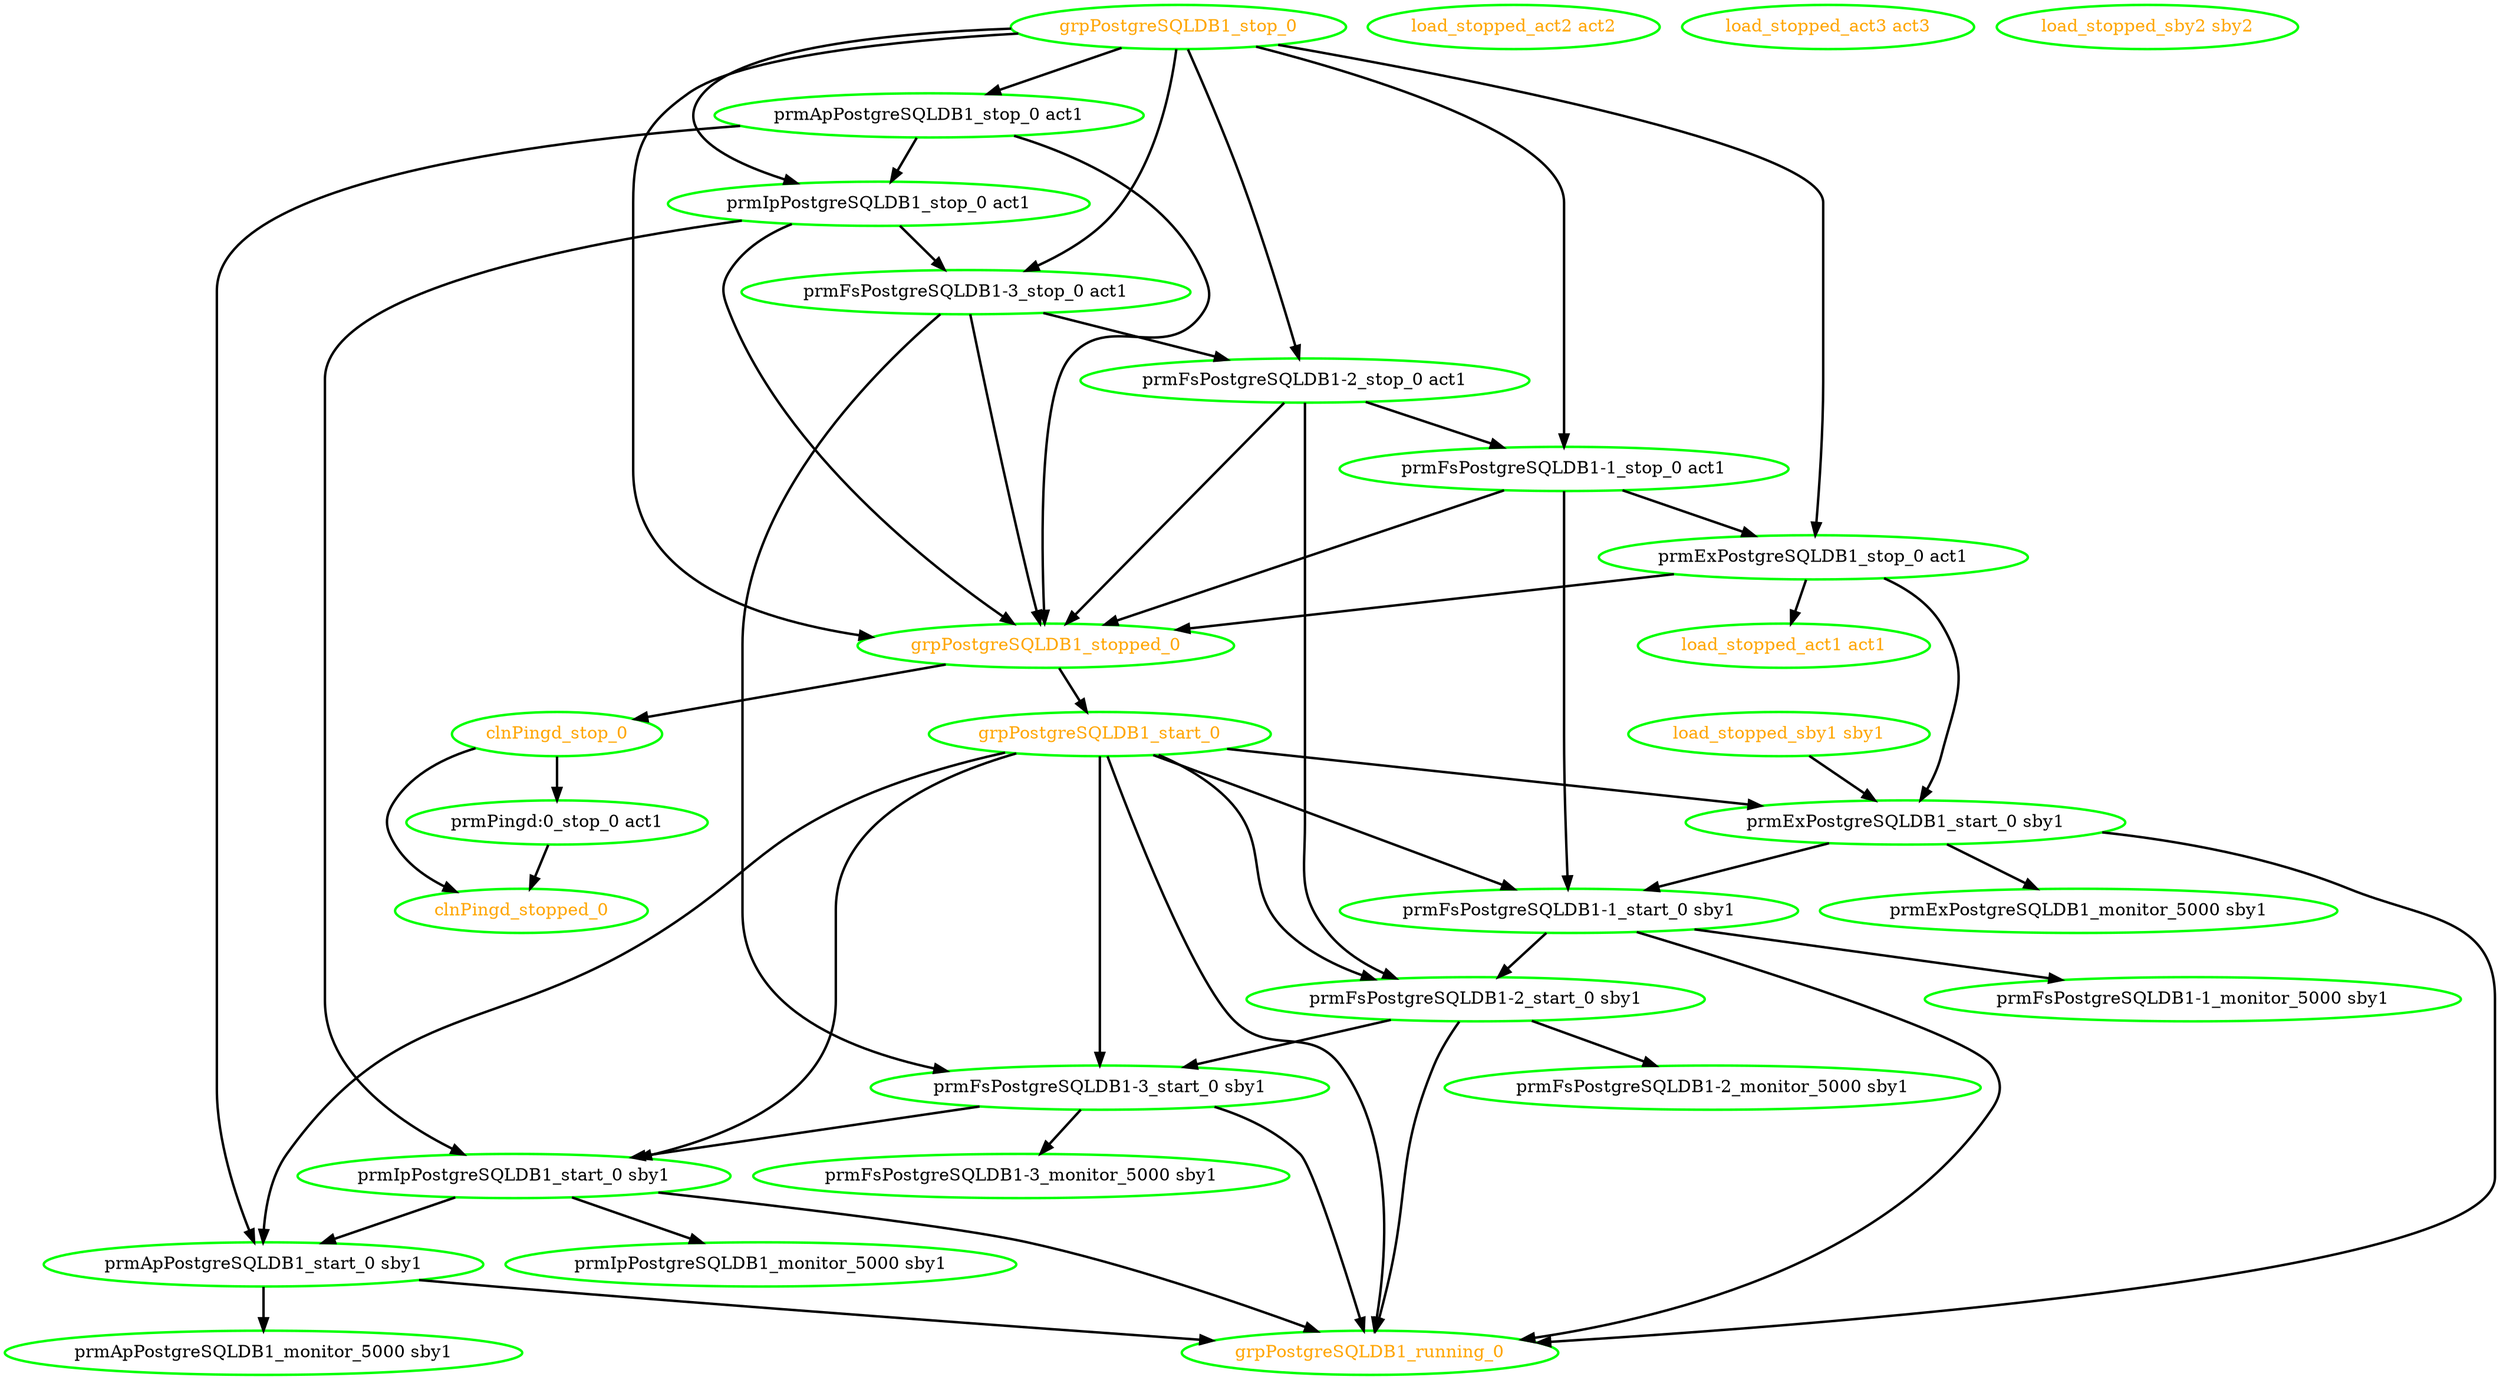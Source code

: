  digraph "g" {
"clnPingd_stop_0" -> "clnPingd_stopped_0" [ style = bold]
"clnPingd_stop_0" -> "prmPingd:0_stop_0 act1" [ style = bold]
"clnPingd_stop_0" [ style=bold color="green" fontcolor="orange"]
"clnPingd_stopped_0" [ style=bold color="green" fontcolor="orange"]
"grpPostgreSQLDB1_running_0" [ style=bold color="green" fontcolor="orange"]
"grpPostgreSQLDB1_start_0" -> "grpPostgreSQLDB1_running_0" [ style = bold]
"grpPostgreSQLDB1_start_0" -> "prmApPostgreSQLDB1_start_0 sby1" [ style = bold]
"grpPostgreSQLDB1_start_0" -> "prmExPostgreSQLDB1_start_0 sby1" [ style = bold]
"grpPostgreSQLDB1_start_0" -> "prmFsPostgreSQLDB1-1_start_0 sby1" [ style = bold]
"grpPostgreSQLDB1_start_0" -> "prmFsPostgreSQLDB1-2_start_0 sby1" [ style = bold]
"grpPostgreSQLDB1_start_0" -> "prmFsPostgreSQLDB1-3_start_0 sby1" [ style = bold]
"grpPostgreSQLDB1_start_0" -> "prmIpPostgreSQLDB1_start_0 sby1" [ style = bold]
"grpPostgreSQLDB1_start_0" [ style=bold color="green" fontcolor="orange"]
"grpPostgreSQLDB1_stop_0" -> "grpPostgreSQLDB1_stopped_0" [ style = bold]
"grpPostgreSQLDB1_stop_0" -> "prmApPostgreSQLDB1_stop_0 act1" [ style = bold]
"grpPostgreSQLDB1_stop_0" -> "prmExPostgreSQLDB1_stop_0 act1" [ style = bold]
"grpPostgreSQLDB1_stop_0" -> "prmFsPostgreSQLDB1-1_stop_0 act1" [ style = bold]
"grpPostgreSQLDB1_stop_0" -> "prmFsPostgreSQLDB1-2_stop_0 act1" [ style = bold]
"grpPostgreSQLDB1_stop_0" -> "prmFsPostgreSQLDB1-3_stop_0 act1" [ style = bold]
"grpPostgreSQLDB1_stop_0" -> "prmIpPostgreSQLDB1_stop_0 act1" [ style = bold]
"grpPostgreSQLDB1_stop_0" [ style=bold color="green" fontcolor="orange"]
"grpPostgreSQLDB1_stopped_0" -> "clnPingd_stop_0" [ style = bold]
"grpPostgreSQLDB1_stopped_0" -> "grpPostgreSQLDB1_start_0" [ style = bold]
"grpPostgreSQLDB1_stopped_0" [ style=bold color="green" fontcolor="orange"]
"load_stopped_act1 act1" [ style=bold color="green" fontcolor="orange"]
"load_stopped_act2 act2" [ style=bold color="green" fontcolor="orange"]
"load_stopped_act3 act3" [ style=bold color="green" fontcolor="orange"]
"load_stopped_sby1 sby1" -> "prmExPostgreSQLDB1_start_0 sby1" [ style = bold]
"load_stopped_sby1 sby1" [ style=bold color="green" fontcolor="orange"]
"load_stopped_sby2 sby2" [ style=bold color="green" fontcolor="orange"]
"prmApPostgreSQLDB1_monitor_5000 sby1" [ style=bold color="green" fontcolor="black"]
"prmApPostgreSQLDB1_start_0 sby1" -> "grpPostgreSQLDB1_running_0" [ style = bold]
"prmApPostgreSQLDB1_start_0 sby1" -> "prmApPostgreSQLDB1_monitor_5000 sby1" [ style = bold]
"prmApPostgreSQLDB1_start_0 sby1" [ style=bold color="green" fontcolor="black"]
"prmApPostgreSQLDB1_stop_0 act1" -> "grpPostgreSQLDB1_stopped_0" [ style = bold]
"prmApPostgreSQLDB1_stop_0 act1" -> "prmApPostgreSQLDB1_start_0 sby1" [ style = bold]
"prmApPostgreSQLDB1_stop_0 act1" -> "prmIpPostgreSQLDB1_stop_0 act1" [ style = bold]
"prmApPostgreSQLDB1_stop_0 act1" [ style=bold color="green" fontcolor="black"]
"prmExPostgreSQLDB1_monitor_5000 sby1" [ style=bold color="green" fontcolor="black"]
"prmExPostgreSQLDB1_start_0 sby1" -> "grpPostgreSQLDB1_running_0" [ style = bold]
"prmExPostgreSQLDB1_start_0 sby1" -> "prmExPostgreSQLDB1_monitor_5000 sby1" [ style = bold]
"prmExPostgreSQLDB1_start_0 sby1" -> "prmFsPostgreSQLDB1-1_start_0 sby1" [ style = bold]
"prmExPostgreSQLDB1_start_0 sby1" [ style=bold color="green" fontcolor="black"]
"prmExPostgreSQLDB1_stop_0 act1" -> "grpPostgreSQLDB1_stopped_0" [ style = bold]
"prmExPostgreSQLDB1_stop_0 act1" -> "load_stopped_act1 act1" [ style = bold]
"prmExPostgreSQLDB1_stop_0 act1" -> "prmExPostgreSQLDB1_start_0 sby1" [ style = bold]
"prmExPostgreSQLDB1_stop_0 act1" [ style=bold color="green" fontcolor="black"]
"prmFsPostgreSQLDB1-1_monitor_5000 sby1" [ style=bold color="green" fontcolor="black"]
"prmFsPostgreSQLDB1-1_start_0 sby1" -> "grpPostgreSQLDB1_running_0" [ style = bold]
"prmFsPostgreSQLDB1-1_start_0 sby1" -> "prmFsPostgreSQLDB1-1_monitor_5000 sby1" [ style = bold]
"prmFsPostgreSQLDB1-1_start_0 sby1" -> "prmFsPostgreSQLDB1-2_start_0 sby1" [ style = bold]
"prmFsPostgreSQLDB1-1_start_0 sby1" [ style=bold color="green" fontcolor="black"]
"prmFsPostgreSQLDB1-1_stop_0 act1" -> "grpPostgreSQLDB1_stopped_0" [ style = bold]
"prmFsPostgreSQLDB1-1_stop_0 act1" -> "prmExPostgreSQLDB1_stop_0 act1" [ style = bold]
"prmFsPostgreSQLDB1-1_stop_0 act1" -> "prmFsPostgreSQLDB1-1_start_0 sby1" [ style = bold]
"prmFsPostgreSQLDB1-1_stop_0 act1" [ style=bold color="green" fontcolor="black"]
"prmFsPostgreSQLDB1-2_monitor_5000 sby1" [ style=bold color="green" fontcolor="black"]
"prmFsPostgreSQLDB1-2_start_0 sby1" -> "grpPostgreSQLDB1_running_0" [ style = bold]
"prmFsPostgreSQLDB1-2_start_0 sby1" -> "prmFsPostgreSQLDB1-2_monitor_5000 sby1" [ style = bold]
"prmFsPostgreSQLDB1-2_start_0 sby1" -> "prmFsPostgreSQLDB1-3_start_0 sby1" [ style = bold]
"prmFsPostgreSQLDB1-2_start_0 sby1" [ style=bold color="green" fontcolor="black"]
"prmFsPostgreSQLDB1-2_stop_0 act1" -> "grpPostgreSQLDB1_stopped_0" [ style = bold]
"prmFsPostgreSQLDB1-2_stop_0 act1" -> "prmFsPostgreSQLDB1-1_stop_0 act1" [ style = bold]
"prmFsPostgreSQLDB1-2_stop_0 act1" -> "prmFsPostgreSQLDB1-2_start_0 sby1" [ style = bold]
"prmFsPostgreSQLDB1-2_stop_0 act1" [ style=bold color="green" fontcolor="black"]
"prmFsPostgreSQLDB1-3_monitor_5000 sby1" [ style=bold color="green" fontcolor="black"]
"prmFsPostgreSQLDB1-3_start_0 sby1" -> "grpPostgreSQLDB1_running_0" [ style = bold]
"prmFsPostgreSQLDB1-3_start_0 sby1" -> "prmFsPostgreSQLDB1-3_monitor_5000 sby1" [ style = bold]
"prmFsPostgreSQLDB1-3_start_0 sby1" -> "prmIpPostgreSQLDB1_start_0 sby1" [ style = bold]
"prmFsPostgreSQLDB1-3_start_0 sby1" [ style=bold color="green" fontcolor="black"]
"prmFsPostgreSQLDB1-3_stop_0 act1" -> "grpPostgreSQLDB1_stopped_0" [ style = bold]
"prmFsPostgreSQLDB1-3_stop_0 act1" -> "prmFsPostgreSQLDB1-2_stop_0 act1" [ style = bold]
"prmFsPostgreSQLDB1-3_stop_0 act1" -> "prmFsPostgreSQLDB1-3_start_0 sby1" [ style = bold]
"prmFsPostgreSQLDB1-3_stop_0 act1" [ style=bold color="green" fontcolor="black"]
"prmIpPostgreSQLDB1_monitor_5000 sby1" [ style=bold color="green" fontcolor="black"]
"prmIpPostgreSQLDB1_start_0 sby1" -> "grpPostgreSQLDB1_running_0" [ style = bold]
"prmIpPostgreSQLDB1_start_0 sby1" -> "prmApPostgreSQLDB1_start_0 sby1" [ style = bold]
"prmIpPostgreSQLDB1_start_0 sby1" -> "prmIpPostgreSQLDB1_monitor_5000 sby1" [ style = bold]
"prmIpPostgreSQLDB1_start_0 sby1" [ style=bold color="green" fontcolor="black"]
"prmIpPostgreSQLDB1_stop_0 act1" -> "grpPostgreSQLDB1_stopped_0" [ style = bold]
"prmIpPostgreSQLDB1_stop_0 act1" -> "prmFsPostgreSQLDB1-3_stop_0 act1" [ style = bold]
"prmIpPostgreSQLDB1_stop_0 act1" -> "prmIpPostgreSQLDB1_start_0 sby1" [ style = bold]
"prmIpPostgreSQLDB1_stop_0 act1" [ style=bold color="green" fontcolor="black"]
"prmPingd:0_stop_0 act1" -> "clnPingd_stopped_0" [ style = bold]
"prmPingd:0_stop_0 act1" [ style=bold color="green" fontcolor="black"]
}
